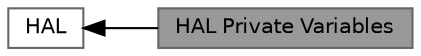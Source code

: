 digraph "HAL Private Variables"
{
 // LATEX_PDF_SIZE
  bgcolor="transparent";
  edge [fontname=Helvetica,fontsize=10,labelfontname=Helvetica,labelfontsize=10];
  node [fontname=Helvetica,fontsize=10,shape=box,height=0.2,width=0.4];
  rankdir=LR;
  Node2 [id="Node000002",label="HAL",height=0.2,width=0.4,color="grey40", fillcolor="white", style="filled",URL="$group__HAL.html",tooltip="HAL module driver."];
  Node1 [id="Node000001",label="HAL Private Variables",height=0.2,width=0.4,color="gray40", fillcolor="grey60", style="filled", fontcolor="black",tooltip=" "];
  Node2->Node1 [shape=plaintext, dir="back", style="solid"];
}
